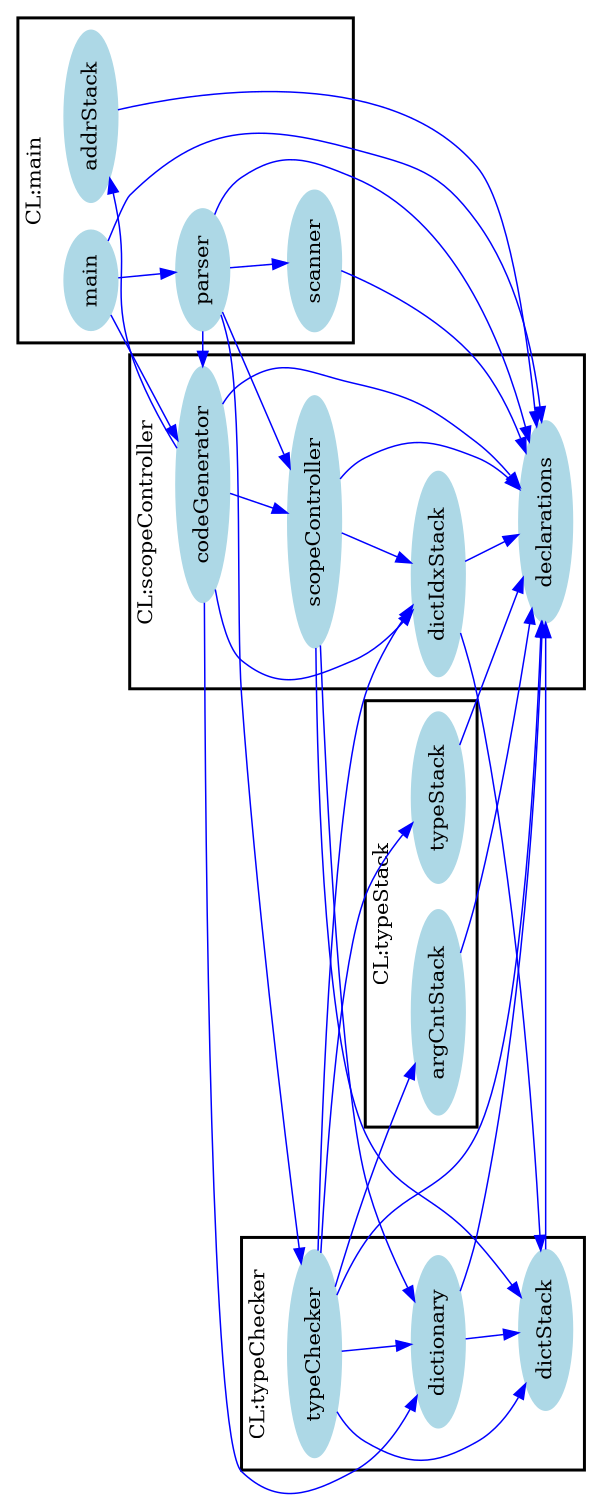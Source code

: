 digraph G {
size = "10,10";
rotate = 90;
subgraph cluster0 {
label = "CL:main";
color = black;
style = bold;
"main"[label="main",shape=ellipse,color=lightblue,fontcolor=black,style=filled];
"parser"[label="parser",shape=ellipse,color=lightblue,fontcolor=black,style=filled];
"scanner"[label="scanner",shape=ellipse,color=lightblue,fontcolor=black,style=filled];
"addrStack"[label="addrStack",shape=ellipse,color=lightblue,fontcolor=black,style=filled];
}
subgraph cluster1 {
label = "CL:scopeController";
color = black;
style = bold;
"scopeController"[label="scopeController",shape=ellipse,color=lightblue,fontcolor=black,style=filled];
"declarations"[label="declarations",shape=ellipse,color=lightblue,fontcolor=black,style=filled];
"codeGenerator"[label="codeGenerator",shape=ellipse,color=lightblue,fontcolor=black,style=filled];
"dictIdxStack"[label="dictIdxStack",shape=ellipse,color=lightblue,fontcolor=black,style=filled];
}
subgraph cluster2 {
label = "CL:typeChecker";
color = black;
style = bold;
"typeChecker"[label="typeChecker",shape=ellipse,color=lightblue,fontcolor=black,style=filled];
"dictionary"[label="dictionary",shape=ellipse,color=lightblue,fontcolor=black,style=filled];
"dictStack"[label="dictStack",shape=ellipse,color=lightblue,fontcolor=black,style=filled];
}
subgraph cluster3 {
label = "CL:typeStack";
color = black;
style = bold;
"typeStack"[label="typeStack",shape=ellipse,color=lightblue,fontcolor=black,style=filled];
"argCntStack"[label="argCntStack",shape=ellipse,color=lightblue,fontcolor=black,style=filled];
}
"main" -> "declarations"[color=blue,font=6];
"main" -> "parser"[color=blue,font=6];
"main" -> "codeGenerator"[color=blue,font=6];
"parser" -> "declarations"[color=blue,font=6];
"parser" -> "scanner"[color=blue,font=6];
"parser" -> "scopeController"[color=blue,font=6];
"parser" -> "typeChecker"[color=blue,font=6];
"parser" -> "codeGenerator"[color=blue,font=6];
"codeGenerator" -> "declarations"[color=blue,font=6];
"codeGenerator" -> "dictionary"[color=blue,font=6];
"codeGenerator" -> "dictIdxStack"[color=blue,font=6];
"codeGenerator" -> "scopeController"[color=blue,font=6];
"codeGenerator" -> "addrStack"[color=blue,font=6];
"scanner" -> "declarations"[color=blue,font=6];
"scopeController" -> "declarations"[color=blue,font=6];
"scopeController" -> "dictionary"[color=blue,font=6];
"scopeController" -> "dictIdxStack"[color=blue,font=6];
"scopeController" -> "dictStack"[color=blue,font=6];
"typeChecker" -> "declarations"[color=blue,font=6];
"typeChecker" -> "dictStack"[color=blue,font=6];
"typeChecker" -> "dictionary"[color=blue,font=6];
"typeChecker" -> "dictIdxStack"[color=blue,font=6];
"typeChecker" -> "typeStack"[color=blue,font=6];
"typeChecker" -> "argCntStack"[color=blue,font=6];
"dictionary" -> "declarations"[color=blue,font=6];
"dictionary" -> "dictStack"[color=blue,font=6];
"dictIdxStack" -> "declarations"[color=blue,font=6];
"dictIdxStack" -> "dictStack"[color=blue,font=6];
"addrStack" -> "declarations"[color=blue,font=6];
"dictStack" -> "declarations"[color=blue,font=6];
"typeStack" -> "declarations"[color=blue,font=6];
"argCntStack" -> "declarations"[color=blue,font=6];
}